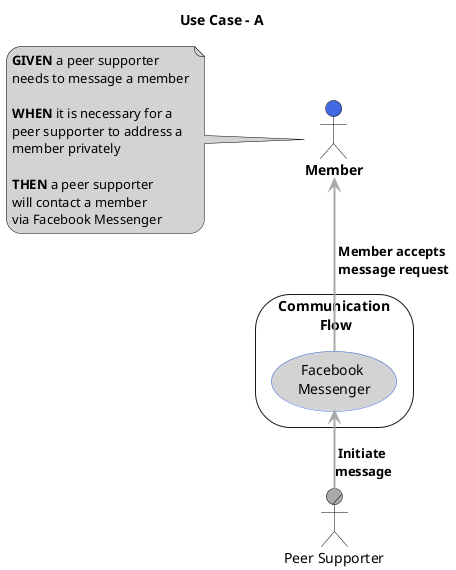 'Diagram UI : https://www.planttext.com/
'Coding Documentation : https://plantuml.com/use-case-diagram#d50d8f9219a41435
@startuml

!include <material/account_circle.puml>
skinparam roundcorner 30

hide header
hide stereotype

skinparam actor {
  BackgroundColor<<actormember>> royalblue
  BackgroundColor<<actorcc>> palegreen
  BackgroundColor<<actorps>> darkgrey
  borderColor black
  FontColor black
  FontStyle bold
}

skinparam arrow {
  ArrowColor<<actorps>> darkgrey
}

skinparam note {
  borderColor black
}

skinparam rectangle {
  roundCorner 70
  Shadowing false
  borderColor<<diagbox>> white
  borderColor<<rescuer>> black
  BackgroundColor<<peerSup>> lightgrey
  fontcolor<<peerSup>> black
  BackgroundColor<<member>> application
  fontcolor<<member>> navy
  fontStyle<<member>> segoeui
}

skinparam usecase {
 BackgroundColor<<csom>> lightgrey
 borderColor<<csom>> royalblue
}

skinparam ranksep 10
skinparam nodesep 100

title Use Case - A

' PARTICIPANTS
actor :Member: as member <<actormember>>
actor/ :Peer Supporter: as ps <<actorps>>

'GIVEN + WHEN + THEN
 note left of member #LightGrey
   <b>GIVEN</b> a peer supporter
   needs to message a member

   <b>WHEN</b> it is necessary for a
   peer supporter to address a
   member privately

   <b>THEN</b> a peer supporter
   will contact a member
   via Facebook Messenger
 end note

'WORKFLOW
rectangle "Communication\n Flow" as commflow {
  usecase "Facebook \nMessenger" as fm <<csom>>
}

'PS AVAILABLE
ps -[#DarkGray,thickness=2]up-> fm : <b>Initiate</b> \n<b>message</b>

'PS INITIAL CONTACT
fm -[#DarkGray,thickness=2]up-> member : <b>Member accepts</b>\n <b>message request</b>

@enduml
